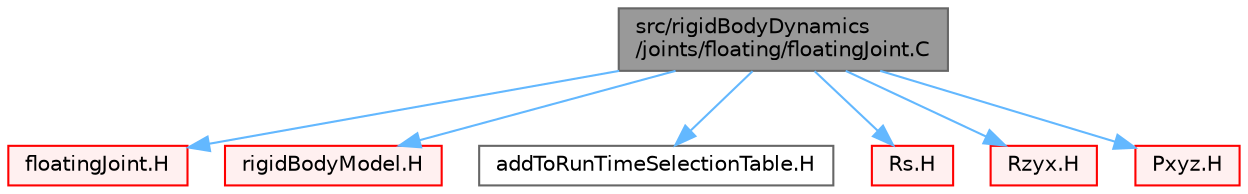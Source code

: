 digraph "src/rigidBodyDynamics/joints/floating/floatingJoint.C"
{
 // LATEX_PDF_SIZE
  bgcolor="transparent";
  edge [fontname=Helvetica,fontsize=10,labelfontname=Helvetica,labelfontsize=10];
  node [fontname=Helvetica,fontsize=10,shape=box,height=0.2,width=0.4];
  Node1 [id="Node000001",label="src/rigidBodyDynamics\l/joints/floating/floatingJoint.C",height=0.2,width=0.4,color="gray40", fillcolor="grey60", style="filled", fontcolor="black",tooltip=" "];
  Node1 -> Node2 [id="edge1_Node000001_Node000002",color="steelblue1",style="solid",tooltip=" "];
  Node2 [id="Node000002",label="floatingJoint.H",height=0.2,width=0.4,color="red", fillcolor="#FFF0F0", style="filled",URL="$floatingJoint_8H.html",tooltip=" "];
  Node1 -> Node199 [id="edge2_Node000001_Node000199",color="steelblue1",style="solid",tooltip=" "];
  Node199 [id="Node000199",label="rigidBodyModel.H",height=0.2,width=0.4,color="red", fillcolor="#FFF0F0", style="filled",URL="$rigidBodyModel_8H.html",tooltip=" "];
  Node1 -> Node227 [id="edge3_Node000001_Node000227",color="steelblue1",style="solid",tooltip=" "];
  Node227 [id="Node000227",label="addToRunTimeSelectionTable.H",height=0.2,width=0.4,color="grey40", fillcolor="white", style="filled",URL="$addToRunTimeSelectionTable_8H.html",tooltip="Macros for easy insertion into run-time selection tables."];
  Node1 -> Node228 [id="edge4_Node000001_Node000228",color="steelblue1",style="solid",tooltip=" "];
  Node228 [id="Node000228",label="Rs.H",height=0.2,width=0.4,color="red", fillcolor="#FFF0F0", style="filled",URL="$Rs_8H.html",tooltip=" "];
  Node1 -> Node229 [id="edge5_Node000001_Node000229",color="steelblue1",style="solid",tooltip=" "];
  Node229 [id="Node000229",label="Rzyx.H",height=0.2,width=0.4,color="red", fillcolor="#FFF0F0", style="filled",URL="$Rzyx_8H.html",tooltip=" "];
  Node1 -> Node230 [id="edge6_Node000001_Node000230",color="steelblue1",style="solid",tooltip=" "];
  Node230 [id="Node000230",label="Pxyz.H",height=0.2,width=0.4,color="red", fillcolor="#FFF0F0", style="filled",URL="$Pxyz_8H.html",tooltip=" "];
}
